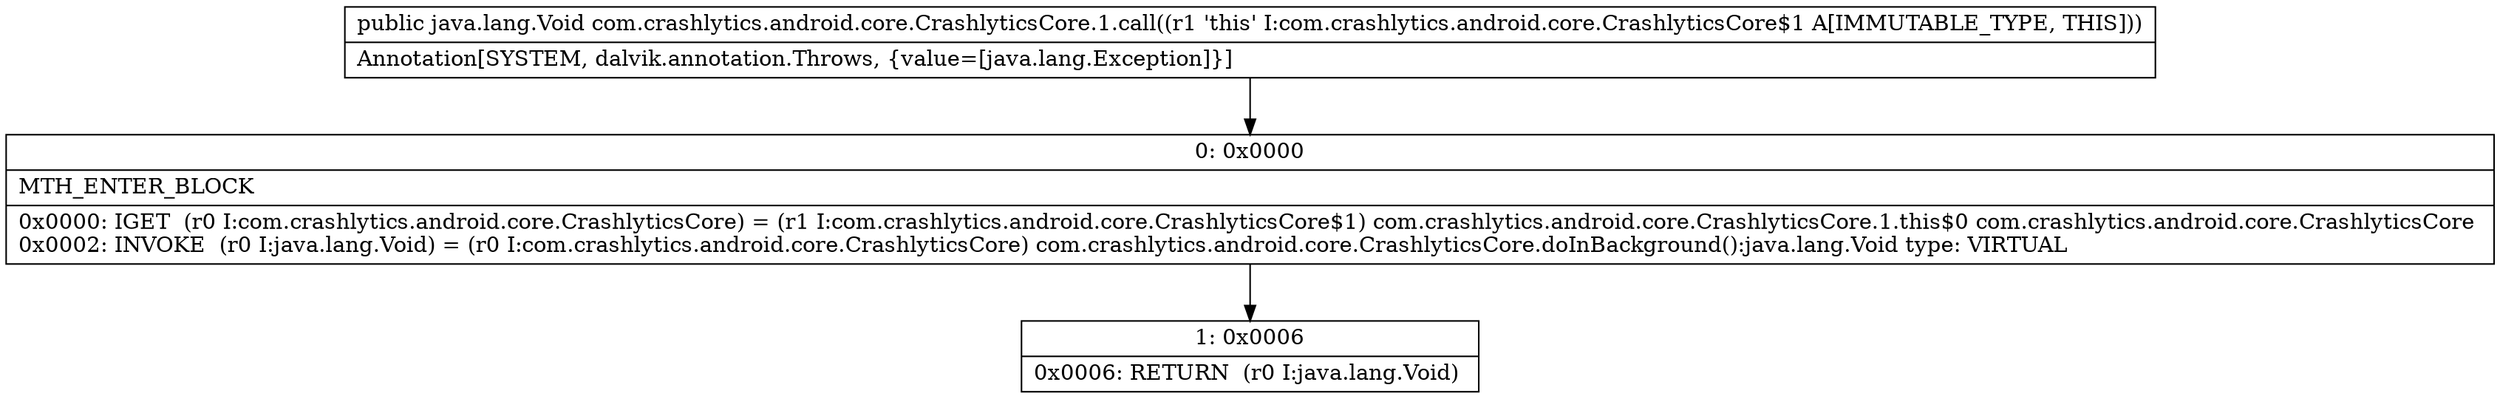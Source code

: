 digraph "CFG forcom.crashlytics.android.core.CrashlyticsCore.1.call()Ljava\/lang\/Void;" {
Node_0 [shape=record,label="{0\:\ 0x0000|MTH_ENTER_BLOCK\l|0x0000: IGET  (r0 I:com.crashlytics.android.core.CrashlyticsCore) = (r1 I:com.crashlytics.android.core.CrashlyticsCore$1) com.crashlytics.android.core.CrashlyticsCore.1.this$0 com.crashlytics.android.core.CrashlyticsCore \l0x0002: INVOKE  (r0 I:java.lang.Void) = (r0 I:com.crashlytics.android.core.CrashlyticsCore) com.crashlytics.android.core.CrashlyticsCore.doInBackground():java.lang.Void type: VIRTUAL \l}"];
Node_1 [shape=record,label="{1\:\ 0x0006|0x0006: RETURN  (r0 I:java.lang.Void) \l}"];
MethodNode[shape=record,label="{public java.lang.Void com.crashlytics.android.core.CrashlyticsCore.1.call((r1 'this' I:com.crashlytics.android.core.CrashlyticsCore$1 A[IMMUTABLE_TYPE, THIS]))  | Annotation[SYSTEM, dalvik.annotation.Throws, \{value=[java.lang.Exception]\}]\l}"];
MethodNode -> Node_0;
Node_0 -> Node_1;
}

